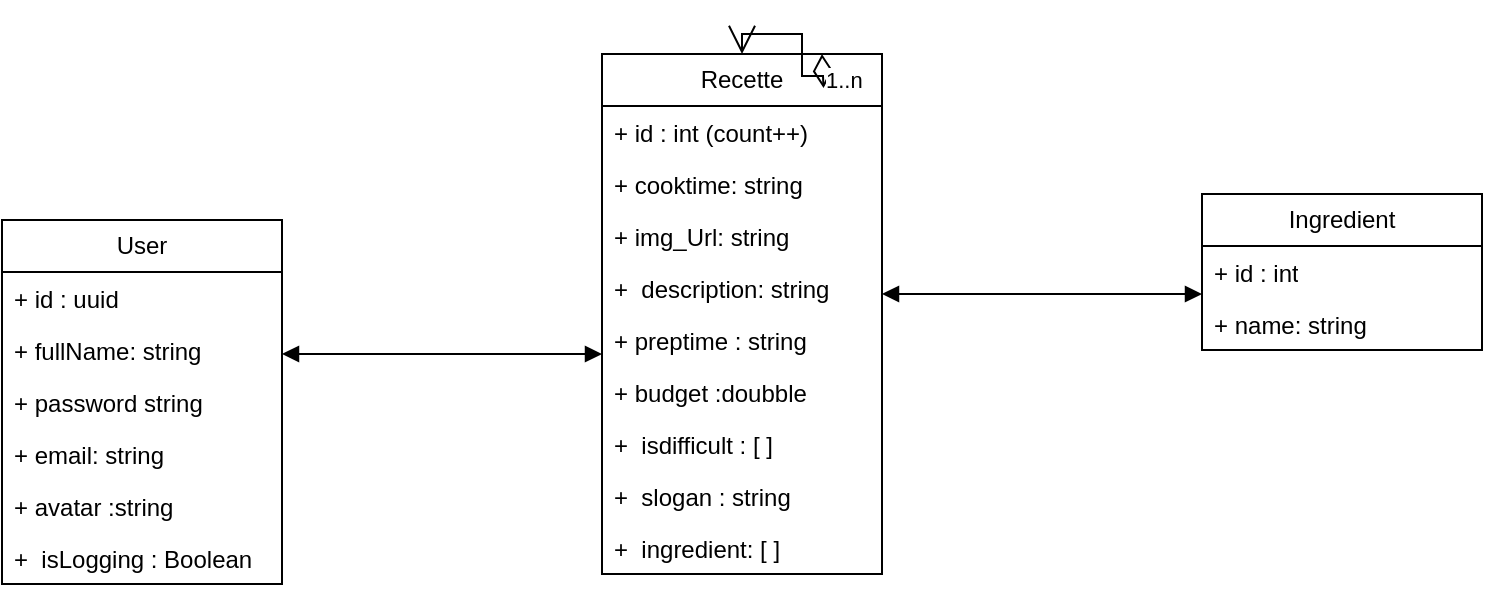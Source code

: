 <mxfile version="22.0.8" type="github">
  <diagram name="Page-1" id="6133507b-19e7-1e82-6fc7-422aa6c4b21f">
    <mxGraphModel dx="1434" dy="782" grid="1" gridSize="10" guides="1" tooltips="1" connect="1" arrows="1" fold="1" page="1" pageScale="1" pageWidth="1100" pageHeight="850" background="none" math="0" shadow="0">
      <root>
        <mxCell id="0" />
        <mxCell id="1" parent="0" />
        <mxCell id="UcmrTIdBXHQOZcciFMnn-12" value="User" style="swimlane;fontStyle=0;childLayout=stackLayout;horizontal=1;startSize=26;fillColor=none;horizontalStack=0;resizeParent=1;resizeParentMax=0;resizeLast=0;collapsible=1;marginBottom=0;whiteSpace=wrap;html=1;" vertex="1" parent="1">
          <mxGeometry x="90" y="243" width="140" height="182" as="geometry" />
        </mxCell>
        <mxCell id="UcmrTIdBXHQOZcciFMnn-13" value="+ id : uuid" style="text;strokeColor=none;fillColor=none;align=left;verticalAlign=top;spacingLeft=4;spacingRight=4;overflow=hidden;rotatable=0;points=[[0,0.5],[1,0.5]];portConstraint=eastwest;whiteSpace=wrap;html=1;" vertex="1" parent="UcmrTIdBXHQOZcciFMnn-12">
          <mxGeometry y="26" width="140" height="26" as="geometry" />
        </mxCell>
        <mxCell id="UcmrTIdBXHQOZcciFMnn-14" value="+ fullName: string" style="text;strokeColor=none;fillColor=none;align=left;verticalAlign=top;spacingLeft=4;spacingRight=4;overflow=hidden;rotatable=0;points=[[0,0.5],[1,0.5]];portConstraint=eastwest;whiteSpace=wrap;html=1;" vertex="1" parent="UcmrTIdBXHQOZcciFMnn-12">
          <mxGeometry y="52" width="140" height="26" as="geometry" />
        </mxCell>
        <mxCell id="UcmrTIdBXHQOZcciFMnn-17" value="+ password string" style="text;strokeColor=none;fillColor=none;align=left;verticalAlign=top;spacingLeft=4;spacingRight=4;overflow=hidden;rotatable=0;points=[[0,0.5],[1,0.5]];portConstraint=eastwest;whiteSpace=wrap;html=1;" vertex="1" parent="UcmrTIdBXHQOZcciFMnn-12">
          <mxGeometry y="78" width="140" height="26" as="geometry" />
        </mxCell>
        <mxCell id="UcmrTIdBXHQOZcciFMnn-16" value="+ email: string" style="text;strokeColor=none;fillColor=none;align=left;verticalAlign=top;spacingLeft=4;spacingRight=4;overflow=hidden;rotatable=0;points=[[0,0.5],[1,0.5]];portConstraint=eastwest;whiteSpace=wrap;html=1;" vertex="1" parent="UcmrTIdBXHQOZcciFMnn-12">
          <mxGeometry y="104" width="140" height="26" as="geometry" />
        </mxCell>
        <mxCell id="UcmrTIdBXHQOZcciFMnn-18" value="+ avatar :string" style="text;strokeColor=none;fillColor=none;align=left;verticalAlign=top;spacingLeft=4;spacingRight=4;overflow=hidden;rotatable=0;points=[[0,0.5],[1,0.5]];portConstraint=eastwest;whiteSpace=wrap;html=1;" vertex="1" parent="UcmrTIdBXHQOZcciFMnn-12">
          <mxGeometry y="130" width="140" height="26" as="geometry" />
        </mxCell>
        <mxCell id="UcmrTIdBXHQOZcciFMnn-19" value="+&amp;nbsp; isLogging : Boolean" style="text;strokeColor=none;fillColor=none;align=left;verticalAlign=top;spacingLeft=4;spacingRight=4;overflow=hidden;rotatable=0;points=[[0,0.5],[1,0.5]];portConstraint=eastwest;whiteSpace=wrap;html=1;" vertex="1" parent="UcmrTIdBXHQOZcciFMnn-12">
          <mxGeometry y="156" width="140" height="26" as="geometry" />
        </mxCell>
        <mxCell id="UcmrTIdBXHQOZcciFMnn-36" value="Ingredient" style="swimlane;fontStyle=0;childLayout=stackLayout;horizontal=1;startSize=26;fillColor=none;horizontalStack=0;resizeParent=1;resizeParentMax=0;resizeLast=0;collapsible=1;marginBottom=0;whiteSpace=wrap;html=1;" vertex="1" parent="1">
          <mxGeometry x="690" y="230" width="140" height="78" as="geometry" />
        </mxCell>
        <mxCell id="UcmrTIdBXHQOZcciFMnn-37" value="+ id : int" style="text;strokeColor=none;fillColor=none;align=left;verticalAlign=top;spacingLeft=4;spacingRight=4;overflow=hidden;rotatable=0;points=[[0,0.5],[1,0.5]];portConstraint=eastwest;whiteSpace=wrap;html=1;" vertex="1" parent="UcmrTIdBXHQOZcciFMnn-36">
          <mxGeometry y="26" width="140" height="26" as="geometry" />
        </mxCell>
        <mxCell id="UcmrTIdBXHQOZcciFMnn-38" value="+ name: string" style="text;strokeColor=none;fillColor=none;align=left;verticalAlign=top;spacingLeft=4;spacingRight=4;overflow=hidden;rotatable=0;points=[[0,0.5],[1,0.5]];portConstraint=eastwest;whiteSpace=wrap;html=1;" vertex="1" parent="UcmrTIdBXHQOZcciFMnn-36">
          <mxGeometry y="52" width="140" height="26" as="geometry" />
        </mxCell>
        <mxCell id="UcmrTIdBXHQOZcciFMnn-71" value="" style="endArrow=open;html=1;endSize=12;startArrow=diamondThin;startSize=14;startFill=0;edgeStyle=orthogonalEdgeStyle;rounded=0;" edge="1" parent="1" target="UcmrTIdBXHQOZcciFMnn-21">
          <mxGeometry relative="1" as="geometry">
            <mxPoint x="500" y="160" as="sourcePoint" />
            <mxPoint x="660" y="160" as="targetPoint" />
          </mxGeometry>
        </mxCell>
        <mxCell id="UcmrTIdBXHQOZcciFMnn-72" value="1..n" style="edgeLabel;resizable=0;html=1;align=left;verticalAlign=top;" connectable="0" vertex="1" parent="UcmrTIdBXHQOZcciFMnn-71">
          <mxGeometry x="-1" relative="1" as="geometry" />
        </mxCell>
        <mxCell id="UcmrTIdBXHQOZcciFMnn-21" value="Recette" style="swimlane;fontStyle=0;childLayout=stackLayout;horizontal=1;startSize=26;fillColor=none;horizontalStack=0;resizeParent=1;resizeParentMax=0;resizeLast=0;collapsible=1;marginBottom=0;whiteSpace=wrap;html=1;" vertex="1" parent="1">
          <mxGeometry x="390" y="160" width="140" height="260" as="geometry" />
        </mxCell>
        <mxCell id="UcmrTIdBXHQOZcciFMnn-22" value="+ id : int (count++)" style="text;strokeColor=none;fillColor=none;align=left;verticalAlign=top;spacingLeft=4;spacingRight=4;overflow=hidden;rotatable=0;points=[[0,0.5],[1,0.5]];portConstraint=eastwest;whiteSpace=wrap;html=1;" vertex="1" parent="UcmrTIdBXHQOZcciFMnn-21">
          <mxGeometry y="26" width="140" height="26" as="geometry" />
        </mxCell>
        <mxCell id="UcmrTIdBXHQOZcciFMnn-24" value="+ cooktime: string" style="text;strokeColor=none;fillColor=none;align=left;verticalAlign=top;spacingLeft=4;spacingRight=4;overflow=hidden;rotatable=0;points=[[0,0.5],[1,0.5]];portConstraint=eastwest;whiteSpace=wrap;html=1;" vertex="1" parent="UcmrTIdBXHQOZcciFMnn-21">
          <mxGeometry y="52" width="140" height="26" as="geometry" />
        </mxCell>
        <mxCell id="UcmrTIdBXHQOZcciFMnn-23" value="+ img_Url: string" style="text;strokeColor=none;fillColor=none;align=left;verticalAlign=top;spacingLeft=4;spacingRight=4;overflow=hidden;rotatable=0;points=[[0,0.5],[1,0.5]];portConstraint=eastwest;whiteSpace=wrap;html=1;" vertex="1" parent="UcmrTIdBXHQOZcciFMnn-21">
          <mxGeometry y="78" width="140" height="26" as="geometry" />
        </mxCell>
        <mxCell id="UcmrTIdBXHQOZcciFMnn-27" value="+&amp;nbsp; description: string" style="text;strokeColor=none;fillColor=none;align=left;verticalAlign=top;spacingLeft=4;spacingRight=4;overflow=hidden;rotatable=0;points=[[0,0.5],[1,0.5]];portConstraint=eastwest;whiteSpace=wrap;html=1;" vertex="1" parent="UcmrTIdBXHQOZcciFMnn-21">
          <mxGeometry y="104" width="140" height="26" as="geometry" />
        </mxCell>
        <mxCell id="UcmrTIdBXHQOZcciFMnn-25" value="+ preptime : string" style="text;strokeColor=none;fillColor=none;align=left;verticalAlign=top;spacingLeft=4;spacingRight=4;overflow=hidden;rotatable=0;points=[[0,0.5],[1,0.5]];portConstraint=eastwest;whiteSpace=wrap;html=1;" vertex="1" parent="UcmrTIdBXHQOZcciFMnn-21">
          <mxGeometry y="130" width="140" height="26" as="geometry" />
        </mxCell>
        <mxCell id="UcmrTIdBXHQOZcciFMnn-26" value="+ budget :doubble" style="text;strokeColor=none;fillColor=none;align=left;verticalAlign=top;spacingLeft=4;spacingRight=4;overflow=hidden;rotatable=0;points=[[0,0.5],[1,0.5]];portConstraint=eastwest;whiteSpace=wrap;html=1;" vertex="1" parent="UcmrTIdBXHQOZcciFMnn-21">
          <mxGeometry y="156" width="140" height="26" as="geometry" />
        </mxCell>
        <mxCell id="UcmrTIdBXHQOZcciFMnn-28" value="+&amp;nbsp; isdifficult : [ ]" style="text;strokeColor=none;fillColor=none;align=left;verticalAlign=top;spacingLeft=4;spacingRight=4;overflow=hidden;rotatable=0;points=[[0,0.5],[1,0.5]];portConstraint=eastwest;whiteSpace=wrap;html=1;" vertex="1" parent="UcmrTIdBXHQOZcciFMnn-21">
          <mxGeometry y="182" width="140" height="26" as="geometry" />
        </mxCell>
        <mxCell id="UcmrTIdBXHQOZcciFMnn-29" value="+&amp;nbsp; slogan : string" style="text;strokeColor=none;fillColor=none;align=left;verticalAlign=top;spacingLeft=4;spacingRight=4;overflow=hidden;rotatable=0;points=[[0,0.5],[1,0.5]];portConstraint=eastwest;whiteSpace=wrap;html=1;" vertex="1" parent="UcmrTIdBXHQOZcciFMnn-21">
          <mxGeometry y="208" width="140" height="26" as="geometry" />
        </mxCell>
        <mxCell id="UcmrTIdBXHQOZcciFMnn-30" value="+&amp;nbsp; ingredient: [ ]" style="text;strokeColor=none;fillColor=none;align=left;verticalAlign=top;spacingLeft=4;spacingRight=4;overflow=hidden;rotatable=0;points=[[0,0.5],[1,0.5]];portConstraint=eastwest;whiteSpace=wrap;html=1;" vertex="1" parent="UcmrTIdBXHQOZcciFMnn-21">
          <mxGeometry y="234" width="140" height="26" as="geometry" />
        </mxCell>
        <mxCell id="UcmrTIdBXHQOZcciFMnn-74" value="" style="endArrow=block;startArrow=block;endFill=1;startFill=1;html=1;rounded=0;" edge="1" parent="1">
          <mxGeometry width="160" relative="1" as="geometry">
            <mxPoint x="530" y="280" as="sourcePoint" />
            <mxPoint x="690" y="280" as="targetPoint" />
          </mxGeometry>
        </mxCell>
        <mxCell id="UcmrTIdBXHQOZcciFMnn-78" value="" style="endArrow=block;startArrow=block;endFill=1;startFill=1;html=1;rounded=0;" edge="1" parent="1">
          <mxGeometry width="160" relative="1" as="geometry">
            <mxPoint x="230" y="310" as="sourcePoint" />
            <mxPoint x="390" y="310" as="targetPoint" />
          </mxGeometry>
        </mxCell>
      </root>
    </mxGraphModel>
  </diagram>
</mxfile>
